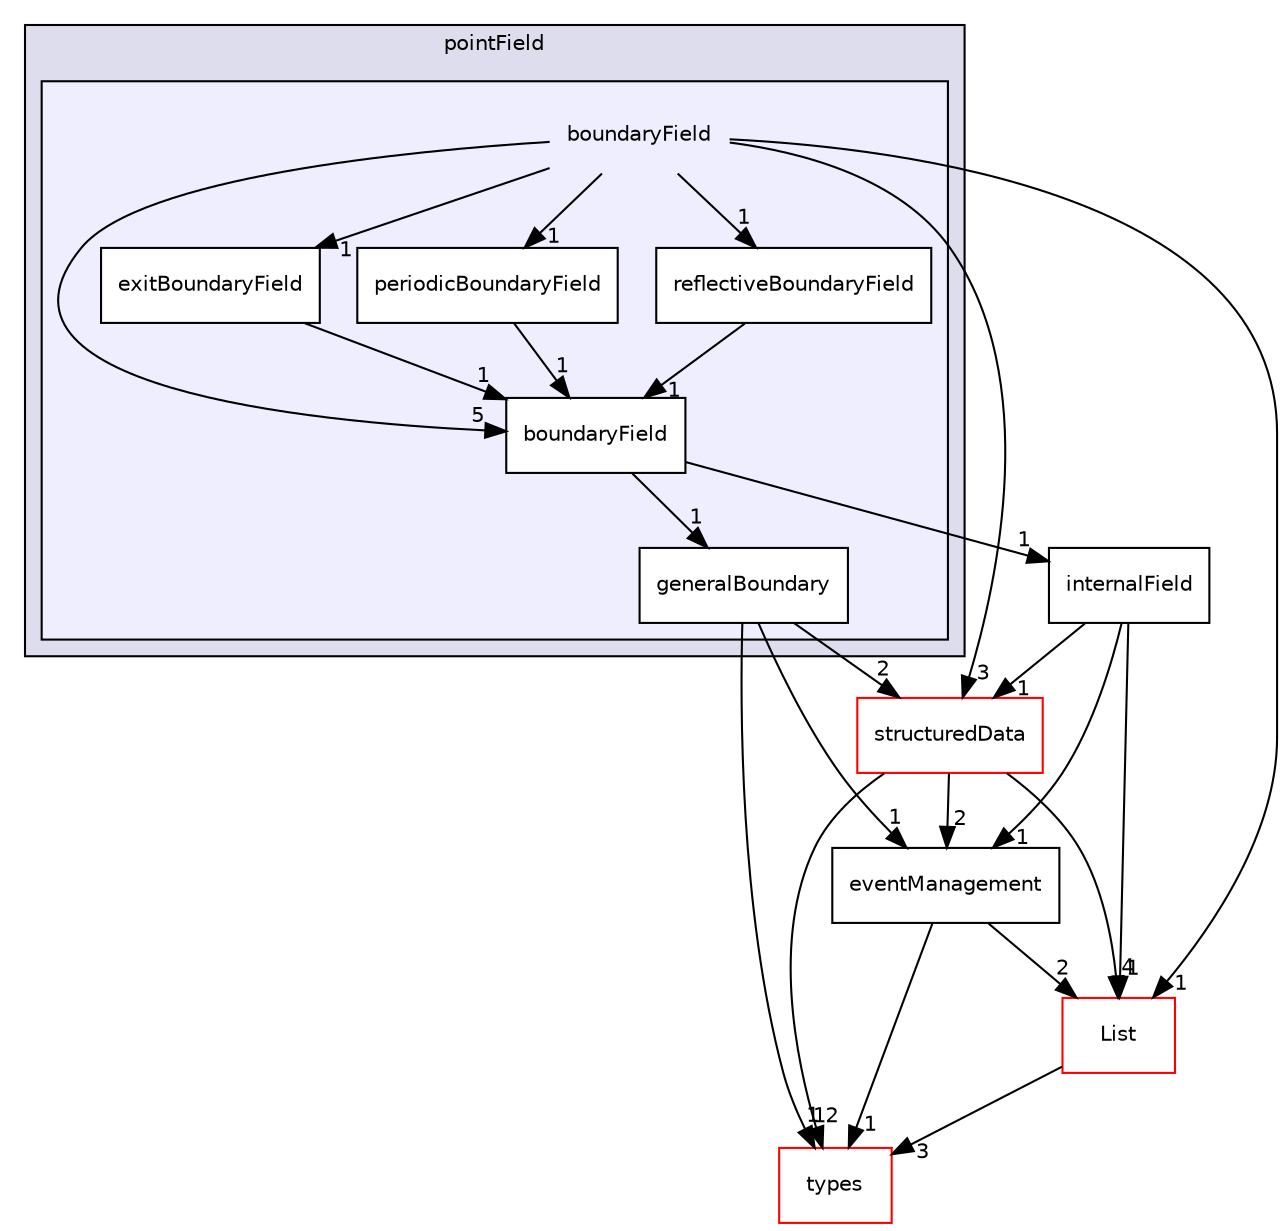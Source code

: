 digraph "src/phasicFlow/containers/pointField/boundaryField" {
  compound=true
  node [ fontsize="10", fontname="Helvetica"];
  edge [ labelfontsize="10", labelfontname="Helvetica"];
  subgraph clusterdir_e9e787f783a8c65da3b050132fffe244 {
    graph [ bgcolor="#ddddee", pencolor="black", label="pointField" fontname="Helvetica", fontsize="10", URL="dir_e9e787f783a8c65da3b050132fffe244.html"]
  subgraph clusterdir_a7b5b55055c0d0d8cb35dad4e9ea05cf {
    graph [ bgcolor="#eeeeff", pencolor="black", label="" URL="dir_a7b5b55055c0d0d8cb35dad4e9ea05cf.html"];
    dir_a7b5b55055c0d0d8cb35dad4e9ea05cf [shape=plaintext label="boundaryField"];
    dir_29f8f9fed8910c4a198d0c147c561cfb [shape=box label="boundaryField" color="black" fillcolor="white" style="filled" URL="dir_29f8f9fed8910c4a198d0c147c561cfb.html"];
    dir_4c530554d949ca38e76433b0cf2e1941 [shape=box label="exitBoundaryField" color="black" fillcolor="white" style="filled" URL="dir_4c530554d949ca38e76433b0cf2e1941.html"];
    dir_f4450da4fa4010959311f8968f680ebb [shape=box label="generalBoundary" color="black" fillcolor="white" style="filled" URL="dir_f4450da4fa4010959311f8968f680ebb.html"];
    dir_444b33e767f70cd859309c12dd95be1c [shape=box label="periodicBoundaryField" color="black" fillcolor="white" style="filled" URL="dir_444b33e767f70cd859309c12dd95be1c.html"];
    dir_cc773f24fa54a897cd57b8ba887d82ad [shape=box label="reflectiveBoundaryField" color="black" fillcolor="white" style="filled" URL="dir_cc773f24fa54a897cd57b8ba887d82ad.html"];
  }
  }
  dir_c31af67a0d52993121318aee5d15d930 [shape=box label="eventManagement" URL="dir_c31af67a0d52993121318aee5d15d930.html"];
  dir_0b265ec0eb5bc5fbad75b6fd7b5b024b [shape=box label="structuredData" fillcolor="white" style="filled" color="red" URL="dir_0b265ec0eb5bc5fbad75b6fd7b5b024b.html"];
  dir_e8baec020e471dff3bc06b812491e6c5 [shape=box label="types" fillcolor="white" style="filled" color="red" URL="dir_e8baec020e471dff3bc06b812491e6c5.html"];
  dir_0188d416f4dc3fe2d73e6709e73f243f [shape=box label="List" fillcolor="white" style="filled" color="red" URL="dir_0188d416f4dc3fe2d73e6709e73f243f.html"];
  dir_1c1936ce7c89e92788dcaa02101605d7 [shape=box label="internalField" URL="dir_1c1936ce7c89e92788dcaa02101605d7.html"];
  dir_c31af67a0d52993121318aee5d15d930->dir_e8baec020e471dff3bc06b812491e6c5 [headlabel="1", labeldistance=1.5 headhref="dir_000115_000175.html"];
  dir_c31af67a0d52993121318aee5d15d930->dir_0188d416f4dc3fe2d73e6709e73f243f [headlabel="2", labeldistance=1.5 headhref="dir_000115_000088.html"];
  dir_cc773f24fa54a897cd57b8ba887d82ad->dir_29f8f9fed8910c4a198d0c147c561cfb [headlabel="1", labeldistance=1.5 headhref="dir_000102_000098.html"];
  dir_0b265ec0eb5bc5fbad75b6fd7b5b024b->dir_c31af67a0d52993121318aee5d15d930 [headlabel="2", labeldistance=1.5 headhref="dir_000032_000115.html"];
  dir_0b265ec0eb5bc5fbad75b6fd7b5b024b->dir_e8baec020e471dff3bc06b812491e6c5 [headlabel="12", labeldistance=1.5 headhref="dir_000032_000175.html"];
  dir_0b265ec0eb5bc5fbad75b6fd7b5b024b->dir_0188d416f4dc3fe2d73e6709e73f243f [headlabel="4", labeldistance=1.5 headhref="dir_000032_000088.html"];
  dir_4c530554d949ca38e76433b0cf2e1941->dir_29f8f9fed8910c4a198d0c147c561cfb [headlabel="1", labeldistance=1.5 headhref="dir_000099_000098.html"];
  dir_0188d416f4dc3fe2d73e6709e73f243f->dir_e8baec020e471dff3bc06b812491e6c5 [headlabel="3", labeldistance=1.5 headhref="dir_000088_000175.html"];
  dir_1c1936ce7c89e92788dcaa02101605d7->dir_c31af67a0d52993121318aee5d15d930 [headlabel="1", labeldistance=1.5 headhref="dir_000103_000115.html"];
  dir_1c1936ce7c89e92788dcaa02101605d7->dir_0b265ec0eb5bc5fbad75b6fd7b5b024b [headlabel="1", labeldistance=1.5 headhref="dir_000103_000032.html"];
  dir_1c1936ce7c89e92788dcaa02101605d7->dir_0188d416f4dc3fe2d73e6709e73f243f [headlabel="1", labeldistance=1.5 headhref="dir_000103_000088.html"];
  dir_a7b5b55055c0d0d8cb35dad4e9ea05cf->dir_cc773f24fa54a897cd57b8ba887d82ad [headlabel="1", labeldistance=1.5 headhref="dir_000097_000102.html"];
  dir_a7b5b55055c0d0d8cb35dad4e9ea05cf->dir_0b265ec0eb5bc5fbad75b6fd7b5b024b [headlabel="3", labeldistance=1.5 headhref="dir_000097_000032.html"];
  dir_a7b5b55055c0d0d8cb35dad4e9ea05cf->dir_4c530554d949ca38e76433b0cf2e1941 [headlabel="1", labeldistance=1.5 headhref="dir_000097_000099.html"];
  dir_a7b5b55055c0d0d8cb35dad4e9ea05cf->dir_0188d416f4dc3fe2d73e6709e73f243f [headlabel="1", labeldistance=1.5 headhref="dir_000097_000088.html"];
  dir_a7b5b55055c0d0d8cb35dad4e9ea05cf->dir_29f8f9fed8910c4a198d0c147c561cfb [headlabel="5", labeldistance=1.5 headhref="dir_000097_000098.html"];
  dir_a7b5b55055c0d0d8cb35dad4e9ea05cf->dir_444b33e767f70cd859309c12dd95be1c [headlabel="1", labeldistance=1.5 headhref="dir_000097_000101.html"];
  dir_29f8f9fed8910c4a198d0c147c561cfb->dir_1c1936ce7c89e92788dcaa02101605d7 [headlabel="1", labeldistance=1.5 headhref="dir_000098_000103.html"];
  dir_29f8f9fed8910c4a198d0c147c561cfb->dir_f4450da4fa4010959311f8968f680ebb [headlabel="1", labeldistance=1.5 headhref="dir_000098_000100.html"];
  dir_f4450da4fa4010959311f8968f680ebb->dir_c31af67a0d52993121318aee5d15d930 [headlabel="1", labeldistance=1.5 headhref="dir_000100_000115.html"];
  dir_f4450da4fa4010959311f8968f680ebb->dir_0b265ec0eb5bc5fbad75b6fd7b5b024b [headlabel="2", labeldistance=1.5 headhref="dir_000100_000032.html"];
  dir_f4450da4fa4010959311f8968f680ebb->dir_e8baec020e471dff3bc06b812491e6c5 [headlabel="1", labeldistance=1.5 headhref="dir_000100_000175.html"];
  dir_444b33e767f70cd859309c12dd95be1c->dir_29f8f9fed8910c4a198d0c147c561cfb [headlabel="1", labeldistance=1.5 headhref="dir_000101_000098.html"];
}
